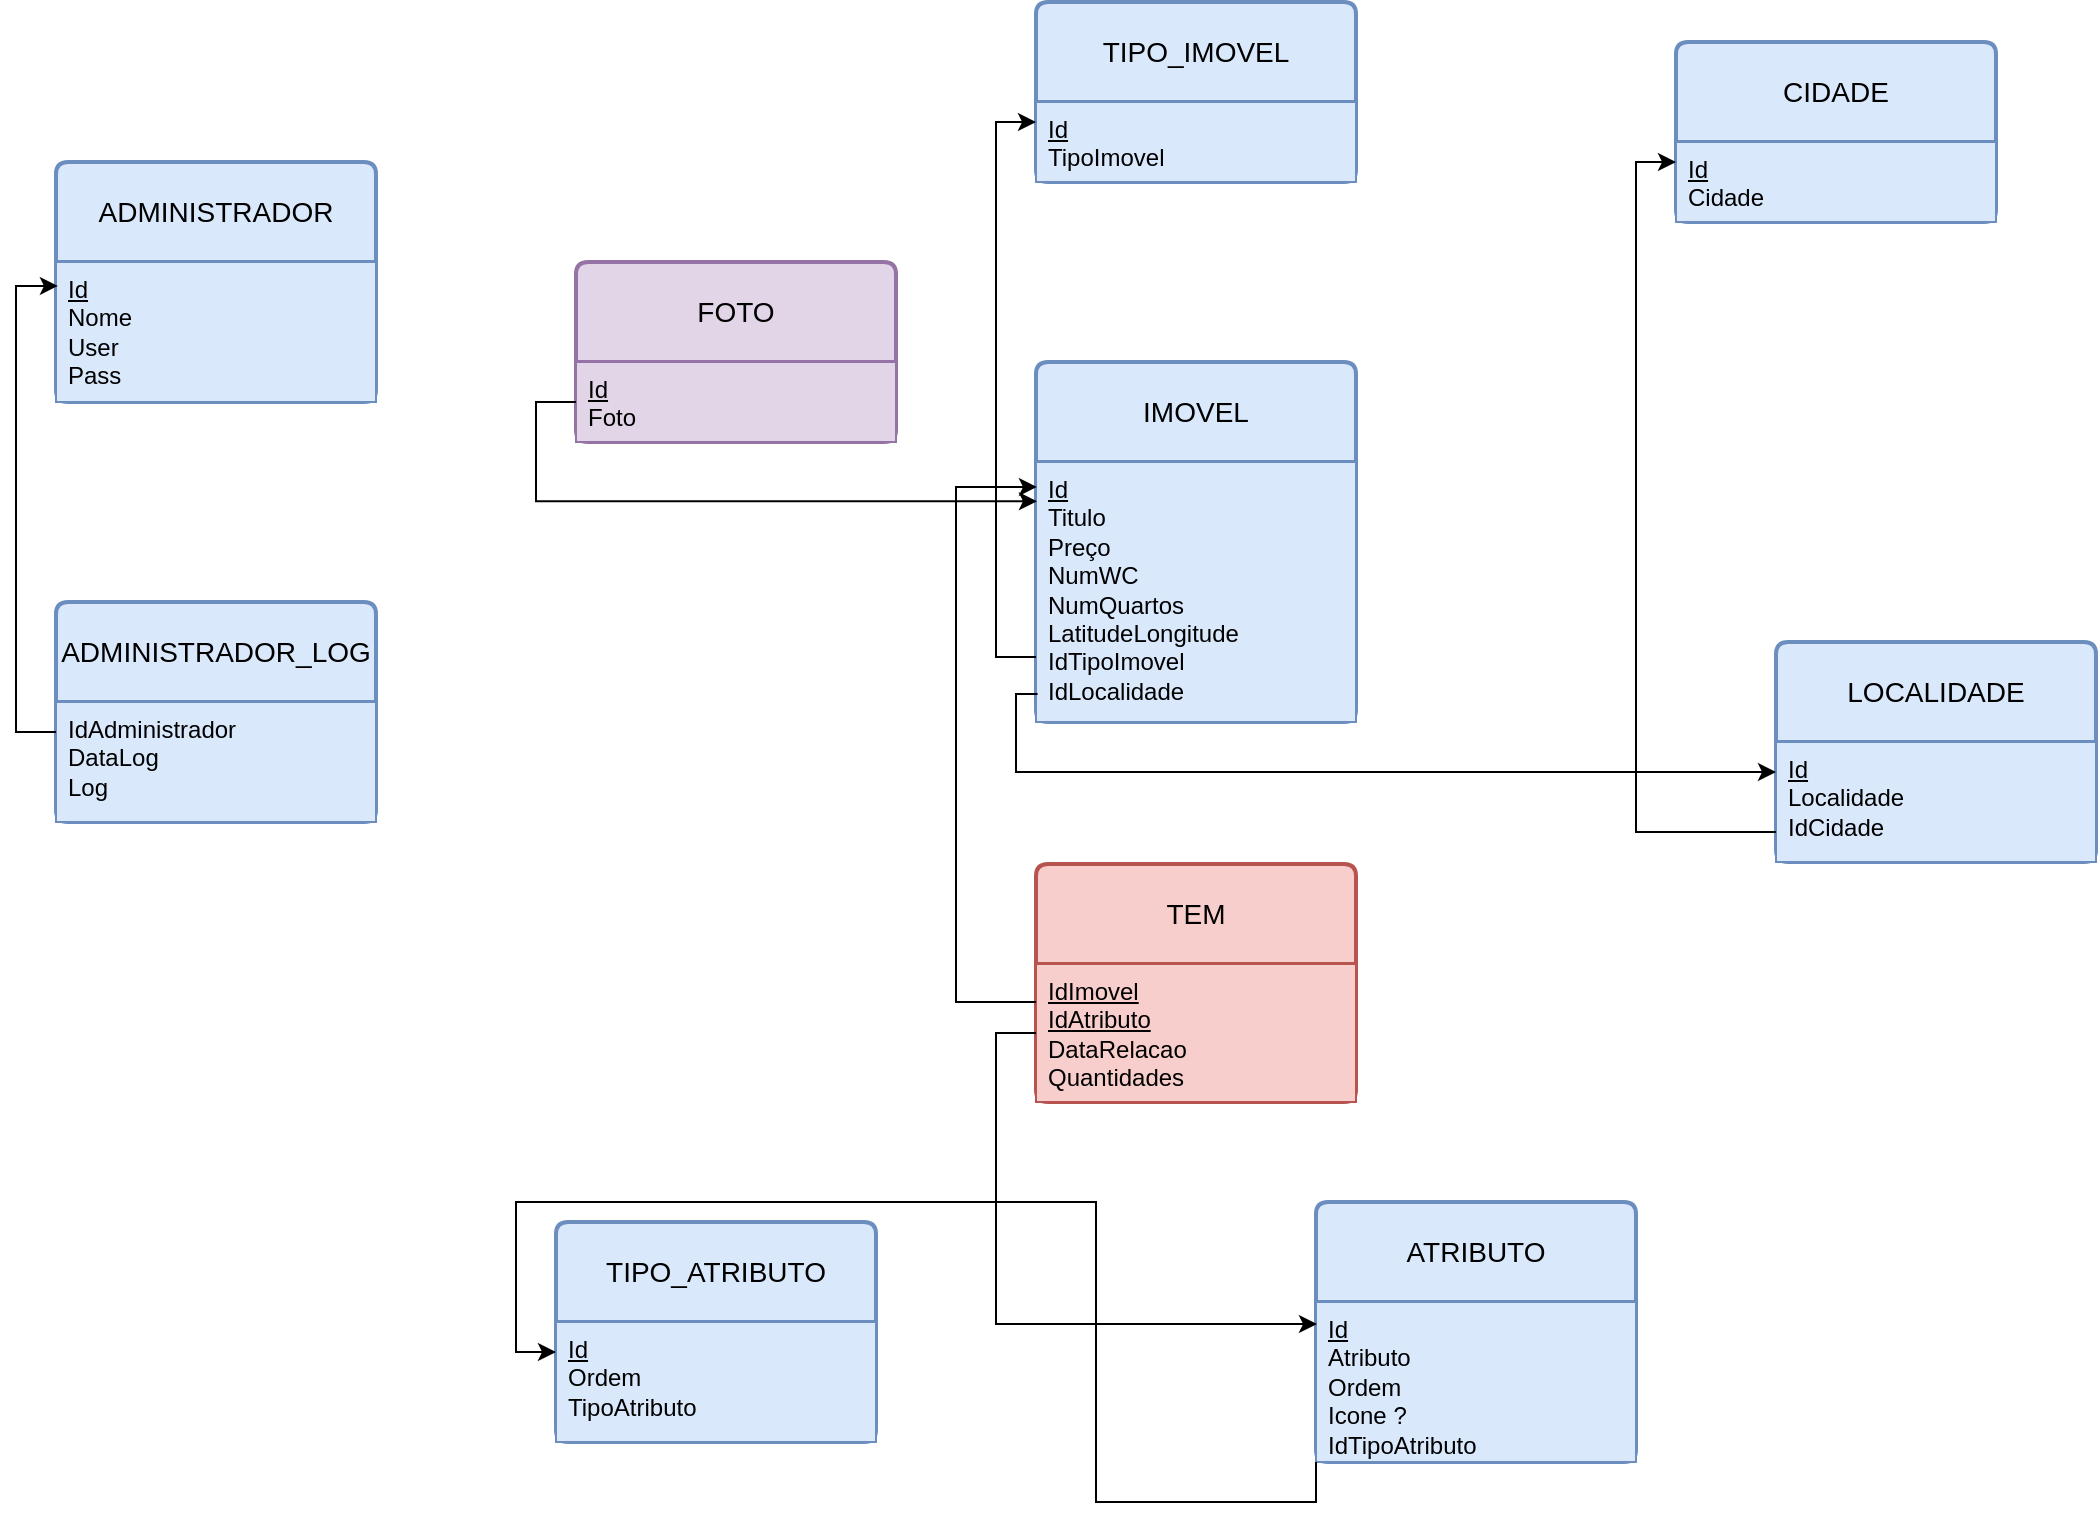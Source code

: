 <mxfile version="28.2.7">
  <diagram name="Página-1" id="8bRNhRTH2jLvq1Tch3Zt">
    <mxGraphModel dx="2013" dy="755" grid="1" gridSize="10" guides="1" tooltips="1" connect="1" arrows="1" fold="1" page="1" pageScale="1" pageWidth="827" pageHeight="1169" math="0" shadow="0">
      <root>
        <mxCell id="0" />
        <mxCell id="1" parent="0" />
        <mxCell id="9jalgnRsGFIglaP575ed-2" value="ADMINISTRADOR" style="swimlane;childLayout=stackLayout;horizontal=1;startSize=50;horizontalStack=0;rounded=1;fontSize=14;fontStyle=0;strokeWidth=2;resizeParent=0;resizeLast=1;shadow=0;dashed=0;align=center;arcSize=4;whiteSpace=wrap;html=1;fillColor=#dae8fc;strokeColor=#6c8ebf;" vertex="1" parent="1">
          <mxGeometry x="-40" y="340" width="160" height="120" as="geometry" />
        </mxCell>
        <mxCell id="9jalgnRsGFIglaP575ed-3" value="&lt;u&gt;Id&lt;/u&gt;&lt;div&gt;Nome&lt;/div&gt;&lt;div&gt;User&lt;/div&gt;&lt;div&gt;Pass&lt;/div&gt;" style="align=left;strokeColor=#6c8ebf;fillColor=#dae8fc;spacingLeft=4;spacingRight=4;fontSize=12;verticalAlign=top;resizable=0;rotatable=0;part=1;html=1;whiteSpace=wrap;" vertex="1" parent="9jalgnRsGFIglaP575ed-2">
          <mxGeometry y="50" width="160" height="70" as="geometry" />
        </mxCell>
        <mxCell id="9jalgnRsGFIglaP575ed-4" value="ADMINISTRADOR_LOG" style="swimlane;childLayout=stackLayout;horizontal=1;startSize=50;horizontalStack=0;rounded=1;fontSize=14;fontStyle=0;strokeWidth=2;resizeParent=0;resizeLast=1;shadow=0;dashed=0;align=center;arcSize=4;whiteSpace=wrap;html=1;fillColor=#dae8fc;strokeColor=#6c8ebf;" vertex="1" parent="1">
          <mxGeometry x="-40" y="560" width="160" height="110" as="geometry" />
        </mxCell>
        <mxCell id="9jalgnRsGFIglaP575ed-5" value="IdAdministrador&lt;div&gt;DataLog&lt;/div&gt;&lt;div&gt;Log&lt;/div&gt;" style="align=left;strokeColor=#6c8ebf;fillColor=#dae8fc;spacingLeft=4;spacingRight=4;fontSize=12;verticalAlign=top;resizable=0;rotatable=0;part=1;html=1;whiteSpace=wrap;" vertex="1" parent="9jalgnRsGFIglaP575ed-4">
          <mxGeometry y="50" width="160" height="60" as="geometry" />
        </mxCell>
        <mxCell id="9jalgnRsGFIglaP575ed-6" value="TIPO_ATRIBUTO" style="swimlane;childLayout=stackLayout;horizontal=1;startSize=50;horizontalStack=0;rounded=1;fontSize=14;fontStyle=0;strokeWidth=2;resizeParent=0;resizeLast=1;shadow=0;dashed=0;align=center;arcSize=4;whiteSpace=wrap;html=1;fillColor=#dae8fc;strokeColor=#6c8ebf;" vertex="1" parent="1">
          <mxGeometry x="210" y="870" width="160" height="110" as="geometry" />
        </mxCell>
        <mxCell id="9jalgnRsGFIglaP575ed-7" value="&lt;u&gt;Id&lt;/u&gt;&lt;br&gt;&lt;div&gt;Ordem&lt;/div&gt;&lt;div&gt;TipoAtributo&lt;/div&gt;" style="align=left;strokeColor=#6c8ebf;fillColor=#dae8fc;spacingLeft=4;spacingRight=4;fontSize=12;verticalAlign=top;resizable=0;rotatable=0;part=1;html=1;whiteSpace=wrap;" vertex="1" parent="9jalgnRsGFIglaP575ed-6">
          <mxGeometry y="50" width="160" height="60" as="geometry" />
        </mxCell>
        <mxCell id="9jalgnRsGFIglaP575ed-8" value="ATRIBUTO" style="swimlane;childLayout=stackLayout;horizontal=1;startSize=50;horizontalStack=0;rounded=1;fontSize=14;fontStyle=0;strokeWidth=2;resizeParent=0;resizeLast=1;shadow=0;dashed=0;align=center;arcSize=4;whiteSpace=wrap;html=1;fillColor=#dae8fc;strokeColor=#6c8ebf;" vertex="1" parent="1">
          <mxGeometry x="590" y="860" width="160" height="130" as="geometry" />
        </mxCell>
        <mxCell id="9jalgnRsGFIglaP575ed-9" value="&lt;u&gt;Id&lt;/u&gt;&lt;div&gt;Atributo&lt;/div&gt;&lt;div&gt;Ordem&lt;/div&gt;&lt;div&gt;Icone ?&lt;/div&gt;&lt;div&gt;IdTipoAtributo&lt;/div&gt;" style="align=left;strokeColor=#6c8ebf;fillColor=#dae8fc;spacingLeft=4;spacingRight=4;fontSize=12;verticalAlign=top;resizable=0;rotatable=0;part=1;html=1;whiteSpace=wrap;" vertex="1" parent="9jalgnRsGFIglaP575ed-8">
          <mxGeometry y="50" width="160" height="80" as="geometry" />
        </mxCell>
        <mxCell id="9jalgnRsGFIglaP575ed-10" value="IMOVEL" style="swimlane;childLayout=stackLayout;horizontal=1;startSize=50;horizontalStack=0;rounded=1;fontSize=14;fontStyle=0;strokeWidth=2;resizeParent=0;resizeLast=1;shadow=0;dashed=0;align=center;arcSize=4;whiteSpace=wrap;html=1;fillColor=#dae8fc;strokeColor=#6c8ebf;" vertex="1" parent="1">
          <mxGeometry x="450" y="440" width="160" height="180" as="geometry" />
        </mxCell>
        <mxCell id="9jalgnRsGFIglaP575ed-11" value="&lt;u&gt;Id&lt;/u&gt;&lt;div&gt;Titulo&lt;/div&gt;&lt;div&gt;Preço&lt;/div&gt;&lt;div&gt;NumWC&lt;/div&gt;&lt;div&gt;NumQuartos&lt;/div&gt;&lt;div&gt;LatitudeLongitude&lt;/div&gt;&lt;div&gt;IdTipoImovel&lt;/div&gt;&lt;div&gt;IdLocalidade&lt;/div&gt;" style="align=left;strokeColor=#6c8ebf;fillColor=#dae8fc;spacingLeft=4;spacingRight=4;fontSize=12;verticalAlign=top;resizable=0;rotatable=0;part=1;html=1;whiteSpace=wrap;" vertex="1" parent="9jalgnRsGFIglaP575ed-10">
          <mxGeometry y="50" width="160" height="130" as="geometry" />
        </mxCell>
        <mxCell id="9jalgnRsGFIglaP575ed-12" style="edgeStyle=orthogonalEdgeStyle;rounded=0;orthogonalLoop=1;jettySize=auto;html=1;exitX=0.5;exitY=1;exitDx=0;exitDy=0;fillColor=#dae8fc;strokeColor=#6c8ebf;" edge="1" parent="9jalgnRsGFIglaP575ed-10" source="9jalgnRsGFIglaP575ed-11" target="9jalgnRsGFIglaP575ed-11">
          <mxGeometry relative="1" as="geometry" />
        </mxCell>
        <mxCell id="9jalgnRsGFIglaP575ed-13" value="FOTO" style="swimlane;childLayout=stackLayout;horizontal=1;startSize=50;horizontalStack=0;rounded=1;fontSize=14;fontStyle=0;strokeWidth=2;resizeParent=0;resizeLast=1;shadow=0;dashed=0;align=center;arcSize=4;whiteSpace=wrap;html=1;fillColor=#e1d5e7;strokeColor=#9673a6;" vertex="1" parent="1">
          <mxGeometry x="220" y="390" width="160" height="90" as="geometry" />
        </mxCell>
        <mxCell id="9jalgnRsGFIglaP575ed-14" value="&lt;u&gt;Id&lt;/u&gt;&lt;div&gt;Foto&lt;/div&gt;" style="align=left;strokeColor=#9673a6;fillColor=#e1d5e7;spacingLeft=4;spacingRight=4;fontSize=12;verticalAlign=top;resizable=0;rotatable=0;part=1;html=1;whiteSpace=wrap;" vertex="1" parent="9jalgnRsGFIglaP575ed-13">
          <mxGeometry y="50" width="160" height="40" as="geometry" />
        </mxCell>
        <mxCell id="9jalgnRsGFIglaP575ed-16" value="TIPO_IMOVEL" style="swimlane;childLayout=stackLayout;horizontal=1;startSize=50;horizontalStack=0;rounded=1;fontSize=14;fontStyle=0;strokeWidth=2;resizeParent=0;resizeLast=1;shadow=0;dashed=0;align=center;arcSize=4;whiteSpace=wrap;html=1;fillColor=#dae8fc;strokeColor=#6c8ebf;" vertex="1" parent="1">
          <mxGeometry x="450" y="260" width="160" height="90" as="geometry" />
        </mxCell>
        <mxCell id="9jalgnRsGFIglaP575ed-17" value="&lt;u&gt;Id&lt;/u&gt;&lt;div&gt;TipoImovel&lt;/div&gt;" style="align=left;strokeColor=#6c8ebf;fillColor=#dae8fc;spacingLeft=4;spacingRight=4;fontSize=12;verticalAlign=top;resizable=0;rotatable=0;part=1;html=1;whiteSpace=wrap;" vertex="1" parent="9jalgnRsGFIglaP575ed-16">
          <mxGeometry y="50" width="160" height="40" as="geometry" />
        </mxCell>
        <mxCell id="9jalgnRsGFIglaP575ed-18" value="CIDADE" style="swimlane;childLayout=stackLayout;horizontal=1;startSize=50;horizontalStack=0;rounded=1;fontSize=14;fontStyle=0;strokeWidth=2;resizeParent=0;resizeLast=1;shadow=0;dashed=0;align=center;arcSize=4;whiteSpace=wrap;html=1;fillColor=#dae8fc;strokeColor=#6c8ebf;" vertex="1" parent="1">
          <mxGeometry x="770" y="280" width="160" height="90" as="geometry" />
        </mxCell>
        <mxCell id="9jalgnRsGFIglaP575ed-19" value="&lt;u&gt;Id&lt;/u&gt;&lt;div&gt;Cidade&lt;/div&gt;" style="align=left;strokeColor=#6c8ebf;fillColor=#dae8fc;spacingLeft=4;spacingRight=4;fontSize=12;verticalAlign=top;resizable=0;rotatable=0;part=1;html=1;whiteSpace=wrap;" vertex="1" parent="9jalgnRsGFIglaP575ed-18">
          <mxGeometry y="50" width="160" height="40" as="geometry" />
        </mxCell>
        <mxCell id="9jalgnRsGFIglaP575ed-20" value="LOCALIDADE" style="swimlane;childLayout=stackLayout;horizontal=1;startSize=50;horizontalStack=0;rounded=1;fontSize=14;fontStyle=0;strokeWidth=2;resizeParent=0;resizeLast=1;shadow=0;dashed=0;align=center;arcSize=4;whiteSpace=wrap;html=1;fillColor=#dae8fc;strokeColor=#6c8ebf;" vertex="1" parent="1">
          <mxGeometry x="820" y="580" width="160" height="110" as="geometry" />
        </mxCell>
        <mxCell id="9jalgnRsGFIglaP575ed-21" value="&lt;u&gt;Id&lt;/u&gt;&lt;div&gt;Localidade&lt;/div&gt;&lt;div&gt;IdCidade&lt;/div&gt;" style="align=left;strokeColor=#6c8ebf;fillColor=#dae8fc;spacingLeft=4;spacingRight=4;fontSize=12;verticalAlign=top;resizable=0;rotatable=0;part=1;html=1;whiteSpace=wrap;" vertex="1" parent="9jalgnRsGFIglaP575ed-20">
          <mxGeometry y="50" width="160" height="60" as="geometry" />
        </mxCell>
        <mxCell id="9jalgnRsGFIglaP575ed-22" style="edgeStyle=orthogonalEdgeStyle;rounded=0;orthogonalLoop=1;jettySize=auto;html=1;exitX=0;exitY=0.25;exitDx=0;exitDy=0;entryX=0.006;entryY=0.171;entryDx=0;entryDy=0;entryPerimeter=0;" edge="1" parent="1" source="9jalgnRsGFIglaP575ed-5" target="9jalgnRsGFIglaP575ed-3">
          <mxGeometry relative="1" as="geometry" />
        </mxCell>
        <mxCell id="9jalgnRsGFIglaP575ed-23" style="edgeStyle=orthogonalEdgeStyle;rounded=0;orthogonalLoop=1;jettySize=auto;html=1;exitX=0;exitY=0.75;exitDx=0;exitDy=0;entryX=0;entryY=0.25;entryDx=0;entryDy=0;" edge="1" parent="1" source="9jalgnRsGFIglaP575ed-21" target="9jalgnRsGFIglaP575ed-19">
          <mxGeometry relative="1" as="geometry">
            <Array as="points">
              <mxPoint x="750" y="675" />
              <mxPoint x="750" y="340" />
            </Array>
          </mxGeometry>
        </mxCell>
        <mxCell id="9jalgnRsGFIglaP575ed-25" style="edgeStyle=orthogonalEdgeStyle;rounded=0;orthogonalLoop=1;jettySize=auto;html=1;exitX=0;exitY=0.75;exitDx=0;exitDy=0;entryX=0;entryY=0.25;entryDx=0;entryDy=0;" edge="1" parent="1" source="9jalgnRsGFIglaP575ed-11" target="9jalgnRsGFIglaP575ed-17">
          <mxGeometry relative="1" as="geometry" />
        </mxCell>
        <mxCell id="9jalgnRsGFIglaP575ed-27" style="edgeStyle=orthogonalEdgeStyle;rounded=0;orthogonalLoop=1;jettySize=auto;html=1;exitX=0;exitY=0.5;exitDx=0;exitDy=0;entryX=0.003;entryY=0.151;entryDx=0;entryDy=0;entryPerimeter=0;" edge="1" parent="1" source="9jalgnRsGFIglaP575ed-14" target="9jalgnRsGFIglaP575ed-11">
          <mxGeometry relative="1" as="geometry" />
        </mxCell>
        <mxCell id="9jalgnRsGFIglaP575ed-28" style="edgeStyle=orthogonalEdgeStyle;rounded=0;orthogonalLoop=1;jettySize=auto;html=1;exitX=0;exitY=1;exitDx=0;exitDy=0;entryX=0;entryY=0.25;entryDx=0;entryDy=0;" edge="1" parent="1" source="9jalgnRsGFIglaP575ed-9" target="9jalgnRsGFIglaP575ed-7">
          <mxGeometry relative="1" as="geometry">
            <Array as="points">
              <mxPoint x="590" y="1010" />
              <mxPoint x="480" y="1010" />
              <mxPoint x="480" y="860" />
              <mxPoint x="190" y="860" />
              <mxPoint x="190" y="935" />
            </Array>
          </mxGeometry>
        </mxCell>
        <mxCell id="9jalgnRsGFIglaP575ed-29" value="TEM" style="swimlane;childLayout=stackLayout;horizontal=1;startSize=50;horizontalStack=0;rounded=1;fontSize=14;fontStyle=0;strokeWidth=2;resizeParent=0;resizeLast=1;shadow=0;dashed=0;align=center;arcSize=4;whiteSpace=wrap;html=1;fillColor=#f8cecc;strokeColor=#b85450;" vertex="1" parent="1">
          <mxGeometry x="450" y="691" width="160" height="119" as="geometry" />
        </mxCell>
        <mxCell id="9jalgnRsGFIglaP575ed-30" value="&lt;u&gt;IdImovel&lt;/u&gt;&lt;div&gt;&lt;u&gt;IdAtributo&lt;/u&gt;&lt;/div&gt;&lt;div&gt;DataRelacao&lt;/div&gt;&lt;div&gt;Quantidades&lt;/div&gt;" style="align=left;strokeColor=#b85450;fillColor=#f8cecc;spacingLeft=4;spacingRight=4;fontSize=12;verticalAlign=top;resizable=0;rotatable=0;part=1;html=1;whiteSpace=wrap;" vertex="1" parent="9jalgnRsGFIglaP575ed-29">
          <mxGeometry y="50" width="160" height="69" as="geometry" />
        </mxCell>
        <mxCell id="9jalgnRsGFIglaP575ed-31" style="edgeStyle=orthogonalEdgeStyle;rounded=0;orthogonalLoop=1;jettySize=auto;html=1;entryX=0.003;entryY=0.096;entryDx=0;entryDy=0;entryPerimeter=0;" edge="1" parent="1" target="9jalgnRsGFIglaP575ed-11">
          <mxGeometry relative="1" as="geometry">
            <mxPoint x="450" y="760" as="sourcePoint" />
            <Array as="points">
              <mxPoint x="410" y="760" />
              <mxPoint x="410" y="503" />
            </Array>
          </mxGeometry>
        </mxCell>
        <mxCell id="9jalgnRsGFIglaP575ed-32" style="edgeStyle=orthogonalEdgeStyle;rounded=0;orthogonalLoop=1;jettySize=auto;html=1;exitX=0;exitY=0.5;exitDx=0;exitDy=0;entryX=0.003;entryY=0.138;entryDx=0;entryDy=0;entryPerimeter=0;" edge="1" parent="1" source="9jalgnRsGFIglaP575ed-30" target="9jalgnRsGFIglaP575ed-9">
          <mxGeometry relative="1" as="geometry" />
        </mxCell>
        <mxCell id="9jalgnRsGFIglaP575ed-35" value="" style="endArrow=classic;html=1;rounded=0;exitX=0.005;exitY=0.892;exitDx=0;exitDy=0;exitPerimeter=0;edgeStyle=orthogonalEdgeStyle;entryX=0;entryY=0.25;entryDx=0;entryDy=0;" edge="1" parent="1" source="9jalgnRsGFIglaP575ed-11" target="9jalgnRsGFIglaP575ed-21">
          <mxGeometry width="50" height="50" relative="1" as="geometry">
            <mxPoint x="640" y="670" as="sourcePoint" />
            <mxPoint x="420" y="650" as="targetPoint" />
          </mxGeometry>
        </mxCell>
      </root>
    </mxGraphModel>
  </diagram>
</mxfile>
